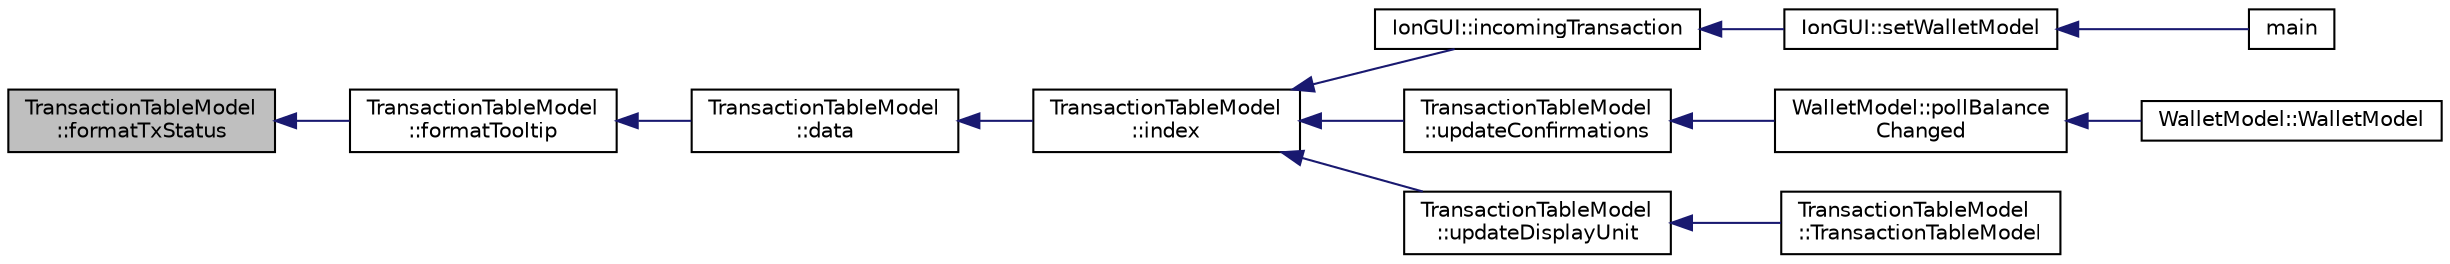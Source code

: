 digraph "TransactionTableModel::formatTxStatus"
{
  edge [fontname="Helvetica",fontsize="10",labelfontname="Helvetica",labelfontsize="10"];
  node [fontname="Helvetica",fontsize="10",shape=record];
  rankdir="LR";
  Node664 [label="TransactionTableModel\l::formatTxStatus",height=0.2,width=0.4,color="black", fillcolor="grey75", style="filled", fontcolor="black"];
  Node664 -> Node665 [dir="back",color="midnightblue",fontsize="10",style="solid",fontname="Helvetica"];
  Node665 [label="TransactionTableModel\l::formatTooltip",height=0.2,width=0.4,color="black", fillcolor="white", style="filled",URL="$d7/dfe/class_transaction_table_model.html#a535a0f50a4404a73194e02c3c09e13c0"];
  Node665 -> Node666 [dir="back",color="midnightblue",fontsize="10",style="solid",fontname="Helvetica"];
  Node666 [label="TransactionTableModel\l::data",height=0.2,width=0.4,color="black", fillcolor="white", style="filled",URL="$d7/dfe/class_transaction_table_model.html#a02173c31b6014bff182e320217e30e10"];
  Node666 -> Node667 [dir="back",color="midnightblue",fontsize="10",style="solid",fontname="Helvetica"];
  Node667 [label="TransactionTableModel\l::index",height=0.2,width=0.4,color="black", fillcolor="white", style="filled",URL="$d7/dfe/class_transaction_table_model.html#af3a9a49314f80268a77a704f7f028905"];
  Node667 -> Node668 [dir="back",color="midnightblue",fontsize="10",style="solid",fontname="Helvetica"];
  Node668 [label="IonGUI::incomingTransaction",height=0.2,width=0.4,color="black", fillcolor="white", style="filled",URL="$dc/d0b/class_ion_g_u_i.html#acdb78c5d98fb4528bd0e9f5b9c5ad048",tooltip="Show incoming transaction notification for new transactions. "];
  Node668 -> Node669 [dir="back",color="midnightblue",fontsize="10",style="solid",fontname="Helvetica"];
  Node669 [label="IonGUI::setWalletModel",height=0.2,width=0.4,color="black", fillcolor="white", style="filled",URL="$dc/d0b/class_ion_g_u_i.html#a37f87db65498b036d387c705a749c45d",tooltip="Set the wallet model. "];
  Node669 -> Node670 [dir="back",color="midnightblue",fontsize="10",style="solid",fontname="Helvetica"];
  Node670 [label="main",height=0.2,width=0.4,color="black", fillcolor="white", style="filled",URL="$d5/d2d/ion_8cpp.html#a0ddf1224851353fc92bfbff6f499fa97"];
  Node667 -> Node671 [dir="back",color="midnightblue",fontsize="10",style="solid",fontname="Helvetica"];
  Node671 [label="TransactionTableModel\l::updateConfirmations",height=0.2,width=0.4,color="black", fillcolor="white", style="filled",URL="$d7/dfe/class_transaction_table_model.html#a5899d9eda6465bfb16d2846b6459567e"];
  Node671 -> Node672 [dir="back",color="midnightblue",fontsize="10",style="solid",fontname="Helvetica"];
  Node672 [label="WalletModel::pollBalance\lChanged",height=0.2,width=0.4,color="black", fillcolor="white", style="filled",URL="$d4/d27/class_wallet_model.html#a51469b2d95cfd4bc0a14ee456fca7b95"];
  Node672 -> Node673 [dir="back",color="midnightblue",fontsize="10",style="solid",fontname="Helvetica"];
  Node673 [label="WalletModel::WalletModel",height=0.2,width=0.4,color="black", fillcolor="white", style="filled",URL="$d4/d27/class_wallet_model.html#af50d9654d2f20e4e4f0789dcb64ad6b1"];
  Node667 -> Node674 [dir="back",color="midnightblue",fontsize="10",style="solid",fontname="Helvetica"];
  Node674 [label="TransactionTableModel\l::updateDisplayUnit",height=0.2,width=0.4,color="black", fillcolor="white", style="filled",URL="$d7/dfe/class_transaction_table_model.html#a8b73ff7d72ec2dd69790bc61bbe8575e"];
  Node674 -> Node675 [dir="back",color="midnightblue",fontsize="10",style="solid",fontname="Helvetica"];
  Node675 [label="TransactionTableModel\l::TransactionTableModel",height=0.2,width=0.4,color="black", fillcolor="white", style="filled",URL="$d7/dfe/class_transaction_table_model.html#a6c10b7cab9804eee6df9e049a978dc62"];
}
